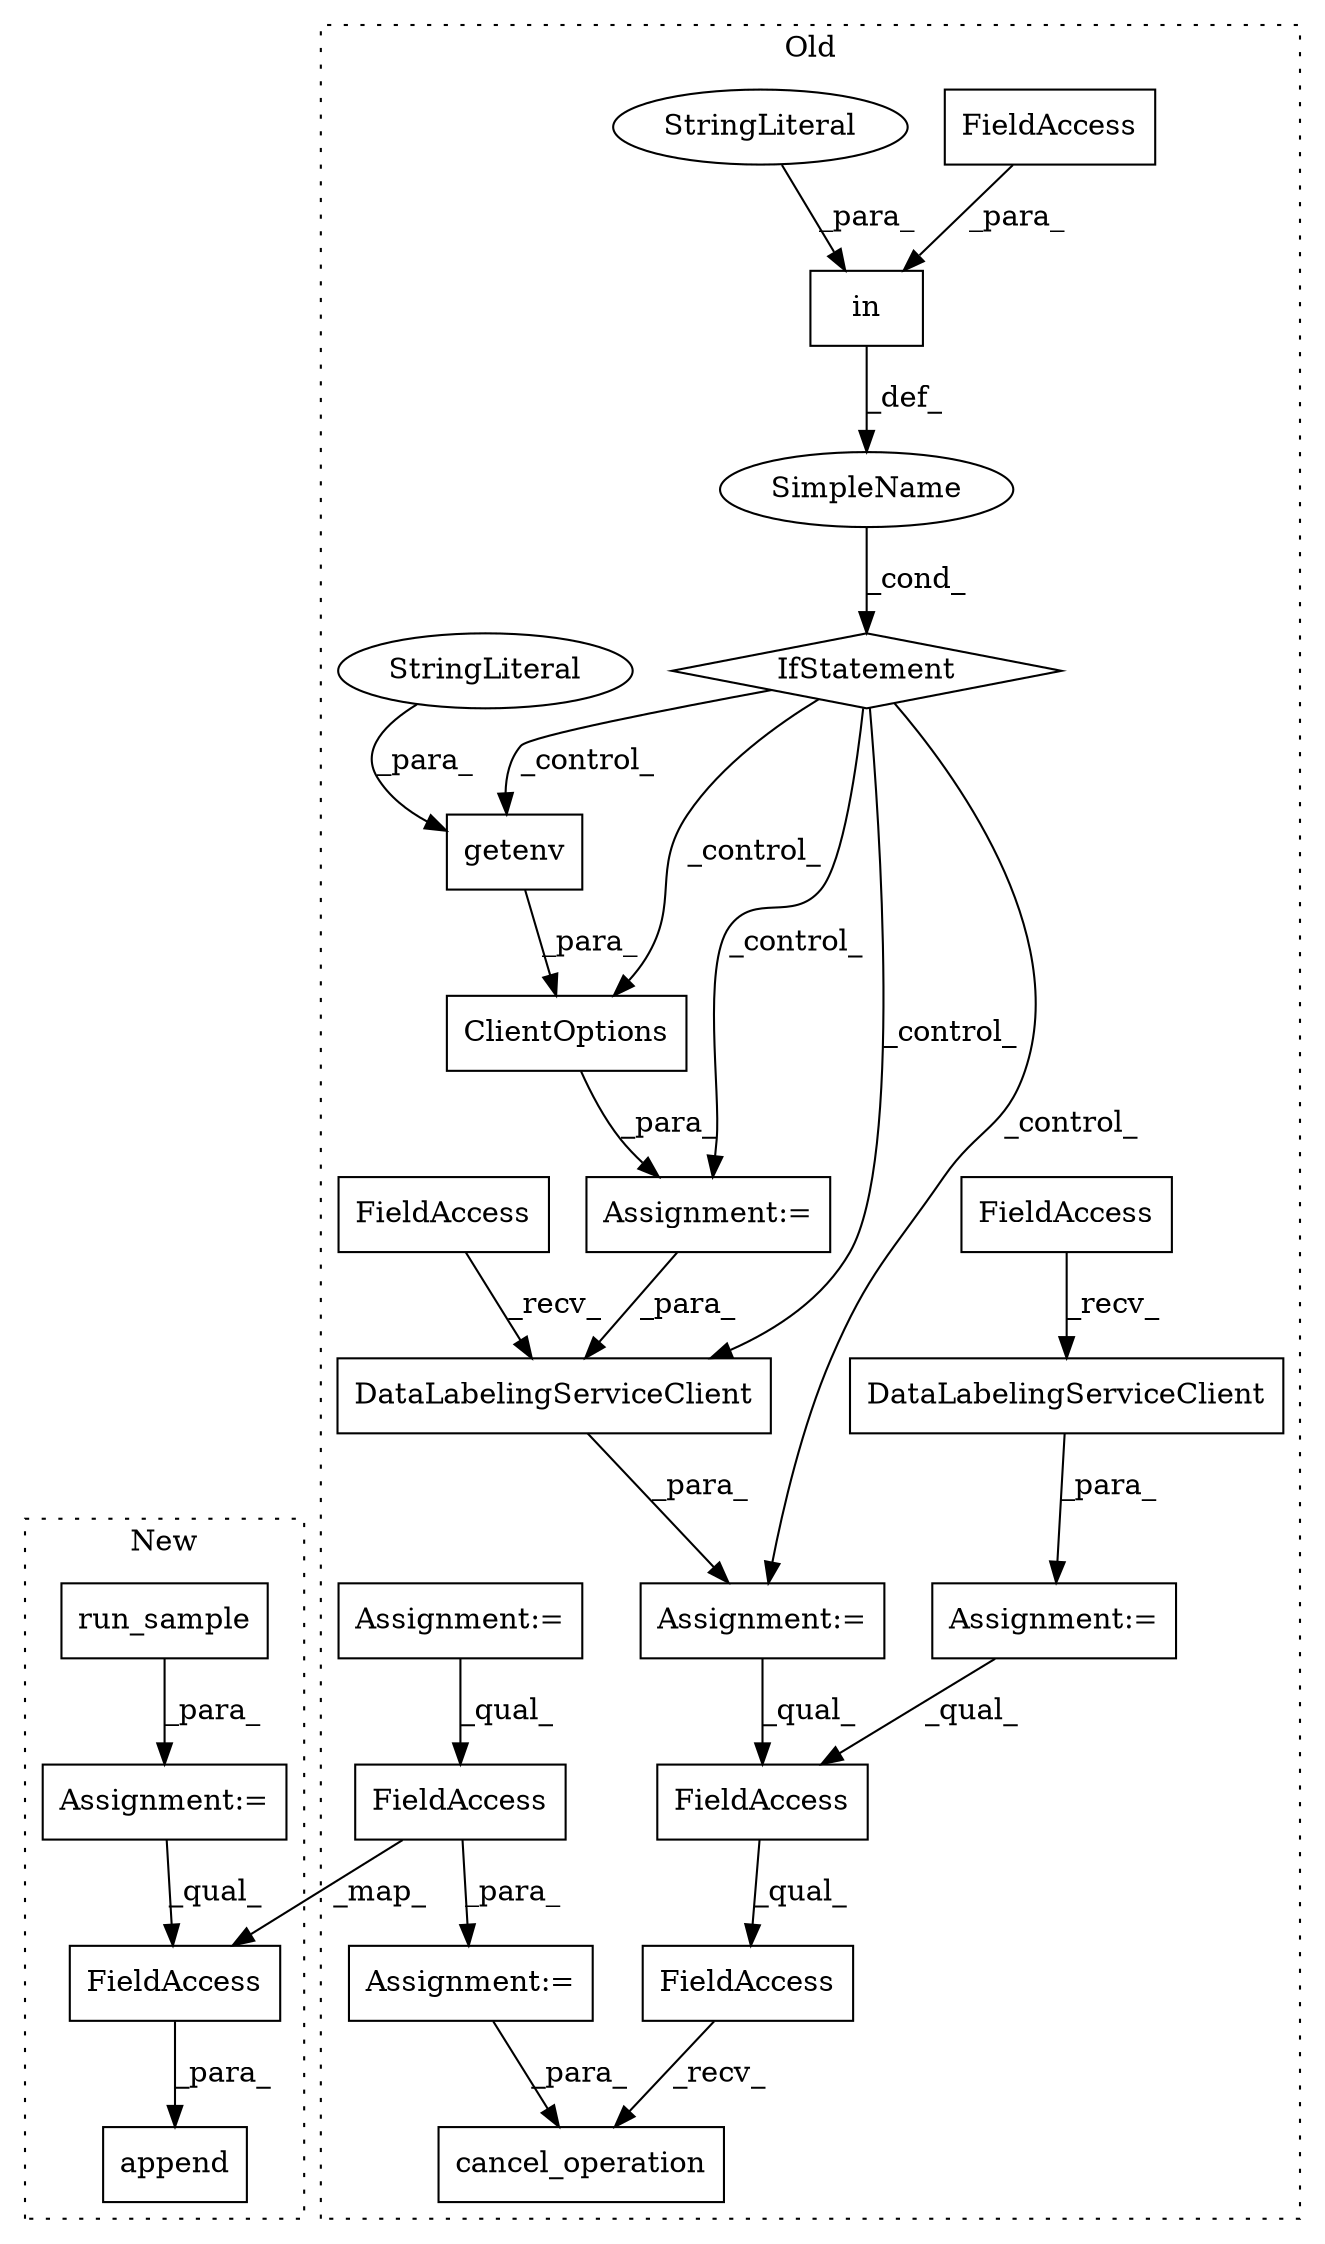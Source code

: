 digraph G {
subgraph cluster0 {
1 [label="getenv" a="32" s="2702,2732" l="7,1" shape="box"];
3 [label="ClientOptions" a="32" s="2685,2733" l="14,1" shape="box"];
4 [label="DataLabelingServiceClient" a="32" s="2783,2813" l="26,1" shape="box"];
5 [label="in" a="105" s="2633" l="37" shape="box"];
6 [label="FieldAccess" a="22" s="2660" l="10" shape="box"];
7 [label="FieldAccess" a="22" s="2749" l="6" shape="box"];
8 [label="IfStatement" a="25" s="2625,2670" l="8,2" shape="diamond"];
9 [label="SimpleName" a="42" s="" l="" shape="ellipse"];
10 [label="StringLiteral" a="45" s="2709" l="23" shape="ellipse"];
11 [label="Assignment:=" a="7" s="2684" l="1" shape="box"];
12 [label="Assignment:=" a="7" s="2748" l="1" shape="box"];
13 [label="StringLiteral" a="45" s="2633" l="23" shape="ellipse"];
16 [label="cancel_operation" a="32" s="2862,2893" l="17,1" shape="box"];
17 [label="DataLabelingServiceClient" a="32" s="2592" l="27" shape="box"];
18 [label="FieldAccess" a="22" s="2826" l="35" shape="box"];
19 [label="FieldAccess" a="22" s="2826" l="16" shape="box"];
20 [label="FieldAccess" a="22" s="2558" l="6" shape="box"];
21 [label="Assignment:=" a="7" s="2557" l="1" shape="box"];
22 [label="Assignment:=" a="7" s="2250" l="1" shape="box"];
23 [label="Assignment:=" a="7" s="2455" l="1" shape="box"];
25 [label="FieldAccess" a="22" s="2456" l="23" shape="box"];
label = "Old";
style="dotted";
}
subgraph cluster1 {
2 [label="run_sample" a="32" s="2094" l="12" shape="box"];
14 [label="append" a="32" s="2120,2150" l="7,1" shape="box"];
15 [label="Assignment:=" a="7" s="2093" l="1" shape="box"];
24 [label="FieldAccess" a="22" s="2127" l="23" shape="box"];
label = "New";
style="dotted";
}
1 -> 3 [label="_para_"];
2 -> 15 [label="_para_"];
3 -> 11 [label="_para_"];
4 -> 12 [label="_para_"];
5 -> 9 [label="_def_"];
6 -> 5 [label="_para_"];
7 -> 4 [label="_recv_"];
8 -> 11 [label="_control_"];
8 -> 3 [label="_control_"];
8 -> 12 [label="_control_"];
8 -> 4 [label="_control_"];
8 -> 1 [label="_control_"];
9 -> 8 [label="_cond_"];
10 -> 1 [label="_para_"];
11 -> 4 [label="_para_"];
12 -> 19 [label="_qual_"];
13 -> 5 [label="_para_"];
15 -> 24 [label="_qual_"];
17 -> 21 [label="_para_"];
18 -> 16 [label="_recv_"];
19 -> 18 [label="_qual_"];
20 -> 17 [label="_recv_"];
21 -> 19 [label="_qual_"];
22 -> 25 [label="_qual_"];
23 -> 16 [label="_para_"];
24 -> 14 [label="_para_"];
25 -> 23 [label="_para_"];
25 -> 24 [label="_map_"];
}